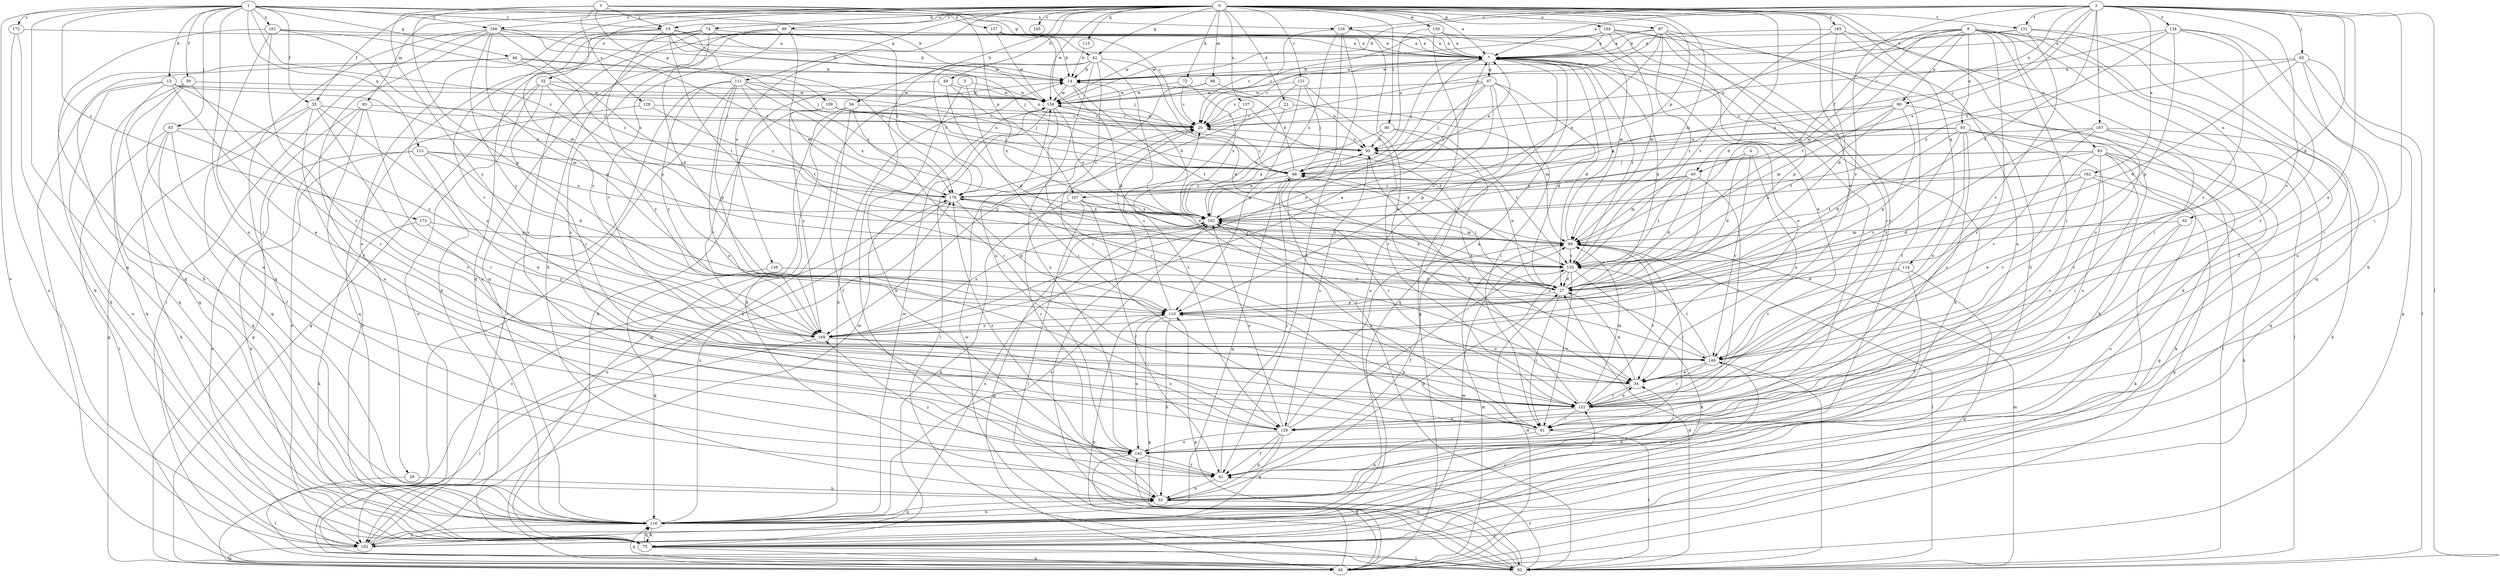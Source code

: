 strict digraph  {
0;
1;
2;
3;
4;
5;
6;
7;
13;
14;
19;
20;
21;
27;
28;
32;
34;
35;
39;
40;
41;
42;
46;
47;
48;
49;
54;
55;
61;
63;
65;
68;
72;
74;
75;
80;
82;
83;
88;
89;
90;
91;
92;
93;
95;
97;
99;
102;
104;
107;
109;
110;
111;
113;
114;
115;
116;
121;
122;
126;
128;
129;
131;
134;
135;
137;
138;
142;
145;
149;
150;
156;
157;
161;
162;
163;
165;
166;
167;
169;
172;
173;
176;
0 -> 7  [label=a];
0 -> 21  [label=d];
0 -> 27  [label=d];
0 -> 28  [label=e];
0 -> 32  [label=e];
0 -> 35  [label=f];
0 -> 42  [label=g];
0 -> 49  [label=h];
0 -> 54  [label=h];
0 -> 72  [label=k];
0 -> 74  [label=k];
0 -> 80  [label=l];
0 -> 83  [label=m];
0 -> 88  [label=m];
0 -> 89  [label=m];
0 -> 97  [label=o];
0 -> 99  [label=o];
0 -> 104  [label=p];
0 -> 107  [label=p];
0 -> 111  [label=q];
0 -> 113  [label=q];
0 -> 114  [label=q];
0 -> 121  [label=r];
0 -> 131  [label=t];
0 -> 137  [label=u];
0 -> 138  [label=u];
0 -> 142  [label=u];
0 -> 145  [label=v];
0 -> 149  [label=v];
0 -> 150  [label=w];
0 -> 156  [label=w];
0 -> 165  [label=y];
0 -> 166  [label=y];
1 -> 13  [label=b];
1 -> 14  [label=b];
1 -> 19  [label=c];
1 -> 35  [label=f];
1 -> 39  [label=f];
1 -> 42  [label=g];
1 -> 46  [label=g];
1 -> 63  [label=j];
1 -> 102  [label=o];
1 -> 115  [label=q];
1 -> 116  [label=q];
1 -> 142  [label=u];
1 -> 157  [label=x];
1 -> 161  [label=x];
1 -> 166  [label=y];
1 -> 172  [label=z];
1 -> 173  [label=z];
1 -> 176  [label=z];
2 -> 7  [label=a];
2 -> 14  [label=b];
2 -> 19  [label=c];
2 -> 27  [label=d];
2 -> 34  [label=e];
2 -> 61  [label=i];
2 -> 65  [label=j];
2 -> 68  [label=j];
2 -> 82  [label=l];
2 -> 90  [label=n];
2 -> 126  [label=s];
2 -> 131  [label=t];
2 -> 134  [label=t];
2 -> 135  [label=t];
2 -> 149  [label=v];
2 -> 162  [label=x];
2 -> 163  [label=x];
2 -> 167  [label=y];
2 -> 169  [label=y];
3 -> 19  [label=c];
3 -> 20  [label=c];
3 -> 107  [label=p];
3 -> 109  [label=p];
3 -> 110  [label=p];
3 -> 126  [label=s];
3 -> 128  [label=s];
3 -> 169  [label=y];
4 -> 27  [label=d];
4 -> 34  [label=e];
4 -> 40  [label=f];
4 -> 149  [label=v];
5 -> 55  [label=h];
5 -> 61  [label=i];
5 -> 156  [label=w];
6 -> 7  [label=a];
6 -> 40  [label=f];
6 -> 41  [label=f];
6 -> 61  [label=i];
6 -> 89  [label=m];
6 -> 90  [label=n];
6 -> 91  [label=n];
6 -> 92  [label=n];
6 -> 93  [label=n];
6 -> 95  [label=n];
6 -> 122  [label=r];
6 -> 129  [label=s];
6 -> 135  [label=t];
7 -> 14  [label=b];
7 -> 20  [label=c];
7 -> 27  [label=d];
7 -> 34  [label=e];
7 -> 47  [label=g];
7 -> 48  [label=g];
7 -> 68  [label=j];
7 -> 75  [label=k];
7 -> 135  [label=t];
7 -> 169  [label=y];
13 -> 34  [label=e];
13 -> 82  [label=l];
13 -> 89  [label=m];
13 -> 102  [label=o];
13 -> 116  [label=q];
13 -> 156  [label=w];
13 -> 169  [label=y];
14 -> 7  [label=a];
14 -> 27  [label=d];
14 -> 135  [label=t];
14 -> 156  [label=w];
19 -> 7  [label=a];
19 -> 14  [label=b];
19 -> 68  [label=j];
19 -> 110  [label=p];
19 -> 135  [label=t];
19 -> 149  [label=v];
19 -> 169  [label=y];
19 -> 176  [label=z];
20 -> 95  [label=n];
20 -> 156  [label=w];
21 -> 20  [label=c];
21 -> 89  [label=m];
21 -> 163  [label=x];
27 -> 7  [label=a];
27 -> 61  [label=i];
27 -> 68  [label=j];
27 -> 95  [label=n];
27 -> 110  [label=p];
28 -> 55  [label=h];
28 -> 82  [label=l];
32 -> 48  [label=g];
32 -> 68  [label=j];
32 -> 102  [label=o];
32 -> 122  [label=r];
32 -> 156  [label=w];
32 -> 169  [label=y];
34 -> 27  [label=d];
34 -> 122  [label=r];
35 -> 20  [label=c];
35 -> 48  [label=g];
35 -> 61  [label=i];
35 -> 116  [label=q];
35 -> 142  [label=u];
35 -> 169  [label=y];
39 -> 75  [label=k];
39 -> 116  [label=q];
39 -> 122  [label=r];
39 -> 142  [label=u];
39 -> 156  [label=w];
40 -> 27  [label=d];
40 -> 89  [label=m];
40 -> 122  [label=r];
40 -> 135  [label=t];
40 -> 163  [label=x];
40 -> 176  [label=z];
41 -> 55  [label=h];
41 -> 68  [label=j];
41 -> 169  [label=y];
42 -> 14  [label=b];
42 -> 27  [label=d];
42 -> 34  [label=e];
42 -> 55  [label=h];
42 -> 61  [label=i];
42 -> 142  [label=u];
42 -> 176  [label=z];
46 -> 14  [label=b];
46 -> 55  [label=h];
46 -> 75  [label=k];
46 -> 95  [label=n];
46 -> 176  [label=z];
47 -> 20  [label=c];
47 -> 27  [label=d];
47 -> 61  [label=i];
47 -> 68  [label=j];
47 -> 110  [label=p];
47 -> 116  [label=q];
47 -> 156  [label=w];
47 -> 176  [label=z];
48 -> 27  [label=d];
48 -> 89  [label=m];
48 -> 110  [label=p];
48 -> 116  [label=q];
48 -> 176  [label=z];
49 -> 27  [label=d];
49 -> 75  [label=k];
49 -> 156  [label=w];
49 -> 163  [label=x];
54 -> 20  [label=c];
54 -> 41  [label=f];
54 -> 48  [label=g];
54 -> 55  [label=h];
54 -> 122  [label=r];
55 -> 20  [label=c];
55 -> 34  [label=e];
55 -> 82  [label=l];
55 -> 116  [label=q];
61 -> 55  [label=h];
61 -> 82  [label=l];
61 -> 110  [label=p];
61 -> 163  [label=x];
63 -> 41  [label=f];
63 -> 75  [label=k];
63 -> 82  [label=l];
63 -> 95  [label=n];
63 -> 116  [label=q];
63 -> 122  [label=r];
65 -> 14  [label=b];
65 -> 27  [label=d];
65 -> 48  [label=g];
65 -> 82  [label=l];
65 -> 142  [label=u];
65 -> 163  [label=x];
68 -> 7  [label=a];
68 -> 14  [label=b];
68 -> 20  [label=c];
68 -> 116  [label=q];
68 -> 122  [label=r];
68 -> 176  [label=z];
72 -> 20  [label=c];
72 -> 156  [label=w];
72 -> 163  [label=x];
74 -> 7  [label=a];
74 -> 27  [label=d];
74 -> 75  [label=k];
74 -> 116  [label=q];
74 -> 129  [label=s];
74 -> 156  [label=w];
75 -> 48  [label=g];
75 -> 82  [label=l];
75 -> 116  [label=q];
80 -> 34  [label=e];
80 -> 95  [label=n];
80 -> 135  [label=t];
80 -> 163  [label=x];
82 -> 20  [label=c];
82 -> 27  [label=d];
82 -> 41  [label=f];
82 -> 89  [label=m];
82 -> 110  [label=p];
82 -> 142  [label=u];
82 -> 156  [label=w];
83 -> 20  [label=c];
83 -> 48  [label=g];
83 -> 75  [label=k];
83 -> 102  [label=o];
83 -> 142  [label=u];
88 -> 95  [label=n];
88 -> 142  [label=u];
88 -> 156  [label=w];
89 -> 7  [label=a];
89 -> 41  [label=f];
89 -> 61  [label=i];
89 -> 68  [label=j];
89 -> 82  [label=l];
89 -> 122  [label=r];
89 -> 135  [label=t];
90 -> 20  [label=c];
90 -> 82  [label=l];
90 -> 89  [label=m];
90 -> 95  [label=n];
90 -> 110  [label=p];
90 -> 135  [label=t];
91 -> 27  [label=d];
91 -> 34  [label=e];
91 -> 55  [label=h];
91 -> 68  [label=j];
91 -> 82  [label=l];
91 -> 95  [label=n];
91 -> 122  [label=r];
91 -> 142  [label=u];
91 -> 169  [label=y];
92 -> 75  [label=k];
92 -> 89  [label=m];
92 -> 142  [label=u];
93 -> 34  [label=e];
93 -> 48  [label=g];
93 -> 61  [label=i];
93 -> 68  [label=j];
93 -> 75  [label=k];
93 -> 102  [label=o];
93 -> 129  [label=s];
93 -> 135  [label=t];
93 -> 163  [label=x];
95 -> 68  [label=j];
95 -> 129  [label=s];
97 -> 7  [label=a];
97 -> 20  [label=c];
97 -> 41  [label=f];
97 -> 110  [label=p];
97 -> 122  [label=r];
97 -> 135  [label=t];
97 -> 156  [label=w];
97 -> 163  [label=x];
99 -> 7  [label=a];
99 -> 55  [label=h];
99 -> 89  [label=m];
99 -> 116  [label=q];
99 -> 129  [label=s];
99 -> 149  [label=v];
99 -> 176  [label=z];
102 -> 14  [label=b];
102 -> 48  [label=g];
102 -> 89  [label=m];
102 -> 156  [label=w];
102 -> 163  [label=x];
104 -> 7  [label=a];
104 -> 20  [label=c];
104 -> 34  [label=e];
104 -> 55  [label=h];
104 -> 89  [label=m];
104 -> 122  [label=r];
104 -> 156  [label=w];
107 -> 41  [label=f];
107 -> 75  [label=k];
107 -> 82  [label=l];
107 -> 135  [label=t];
107 -> 163  [label=x];
109 -> 20  [label=c];
109 -> 68  [label=j];
109 -> 95  [label=n];
109 -> 149  [label=v];
109 -> 169  [label=y];
110 -> 20  [label=c];
110 -> 34  [label=e];
110 -> 48  [label=g];
110 -> 55  [label=h];
110 -> 142  [label=u];
110 -> 169  [label=y];
111 -> 82  [label=l];
111 -> 102  [label=o];
111 -> 110  [label=p];
111 -> 129  [label=s];
111 -> 135  [label=t];
111 -> 156  [label=w];
111 -> 163  [label=x];
111 -> 169  [label=y];
111 -> 176  [label=z];
113 -> 14  [label=b];
114 -> 27  [label=d];
114 -> 41  [label=f];
114 -> 48  [label=g];
114 -> 149  [label=v];
115 -> 27  [label=d];
115 -> 34  [label=e];
115 -> 68  [label=j];
115 -> 75  [label=k];
115 -> 102  [label=o];
115 -> 163  [label=x];
116 -> 14  [label=b];
116 -> 55  [label=h];
116 -> 75  [label=k];
116 -> 102  [label=o];
116 -> 122  [label=r];
116 -> 149  [label=v];
116 -> 156  [label=w];
116 -> 163  [label=x];
116 -> 176  [label=z];
121 -> 68  [label=j];
121 -> 110  [label=p];
121 -> 122  [label=r];
121 -> 156  [label=w];
121 -> 169  [label=y];
122 -> 34  [label=e];
122 -> 61  [label=i];
122 -> 89  [label=m];
122 -> 95  [label=n];
122 -> 129  [label=s];
126 -> 7  [label=a];
126 -> 20  [label=c];
126 -> 34  [label=e];
126 -> 41  [label=f];
126 -> 82  [label=l];
126 -> 163  [label=x];
128 -> 20  [label=c];
128 -> 116  [label=q];
128 -> 176  [label=z];
129 -> 7  [label=a];
129 -> 41  [label=f];
129 -> 55  [label=h];
129 -> 116  [label=q];
129 -> 135  [label=t];
129 -> 142  [label=u];
129 -> 163  [label=x];
131 -> 7  [label=a];
131 -> 61  [label=i];
131 -> 116  [label=q];
131 -> 149  [label=v];
131 -> 156  [label=w];
134 -> 7  [label=a];
134 -> 20  [label=c];
134 -> 55  [label=h];
134 -> 110  [label=p];
134 -> 122  [label=r];
134 -> 149  [label=v];
134 -> 176  [label=z];
135 -> 27  [label=d];
135 -> 55  [label=h];
135 -> 61  [label=i];
135 -> 75  [label=k];
135 -> 163  [label=x];
135 -> 176  [label=z];
137 -> 20  [label=c];
137 -> 129  [label=s];
137 -> 135  [label=t];
138 -> 27  [label=d];
138 -> 116  [label=q];
142 -> 41  [label=f];
142 -> 48  [label=g];
142 -> 176  [label=z];
149 -> 34  [label=e];
149 -> 82  [label=l];
149 -> 122  [label=r];
149 -> 135  [label=t];
149 -> 163  [label=x];
150 -> 7  [label=a];
150 -> 61  [label=i];
150 -> 89  [label=m];
150 -> 95  [label=n];
150 -> 102  [label=o];
156 -> 20  [label=c];
156 -> 82  [label=l];
156 -> 122  [label=r];
156 -> 163  [label=x];
157 -> 7  [label=a];
157 -> 14  [label=b];
157 -> 68  [label=j];
157 -> 156  [label=w];
161 -> 7  [label=a];
161 -> 61  [label=i];
161 -> 68  [label=j];
161 -> 89  [label=m];
161 -> 116  [label=q];
161 -> 122  [label=r];
162 -> 27  [label=d];
162 -> 48  [label=g];
162 -> 75  [label=k];
162 -> 149  [label=v];
162 -> 163  [label=x];
162 -> 176  [label=z];
163 -> 14  [label=b];
163 -> 48  [label=g];
163 -> 89  [label=m];
163 -> 95  [label=n];
165 -> 7  [label=a];
165 -> 27  [label=d];
165 -> 75  [label=k];
165 -> 135  [label=t];
165 -> 142  [label=u];
166 -> 7  [label=a];
166 -> 14  [label=b];
166 -> 41  [label=f];
166 -> 82  [label=l];
166 -> 110  [label=p];
166 -> 116  [label=q];
166 -> 163  [label=x];
166 -> 169  [label=y];
166 -> 176  [label=z];
167 -> 75  [label=k];
167 -> 95  [label=n];
167 -> 116  [label=q];
167 -> 122  [label=r];
167 -> 149  [label=v];
167 -> 169  [label=y];
169 -> 7  [label=a];
169 -> 82  [label=l];
169 -> 129  [label=s];
169 -> 149  [label=v];
169 -> 163  [label=x];
172 -> 7  [label=a];
172 -> 75  [label=k];
172 -> 102  [label=o];
173 -> 75  [label=k];
173 -> 89  [label=m];
173 -> 169  [label=y];
176 -> 20  [label=c];
176 -> 102  [label=o];
176 -> 110  [label=p];
176 -> 149  [label=v];
176 -> 163  [label=x];
}

